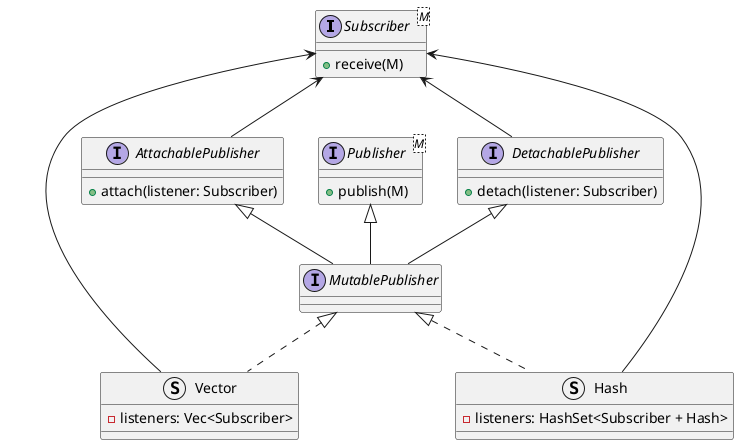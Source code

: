 @startuml "publisher_subscriber"
interface "Subscriber" as sub<M> {
    {method} + receive(M)
}

interface "AttachablePublisher" as attach {
    {method} + attach(listener: Subscriber)
}
attach -u-> sub

interface "DetachablePublisher" as detach {
    {method} + detach(listener: Subscriber)
}
detach -u-> sub


interface "Publisher" as pub<M> {
    {method} + publish(M)
}

interface "MutablePublisher" as mutpub {
}
mutpub -u-|> attach
mutpub -u-|> detach
mutpub -u-|> pub

struct "Vector" as vecpub {
    {field} - listeners: Vec<Subscriber>
}
vecpub .u.|> mutpub
vecpub -u-> sub

struct "Hash" as hshpub {
    {field} - listeners: HashSet<Subscriber + Hash>
}
hshpub .u.|> mutpub
hshpub -u-> sub

@enduml